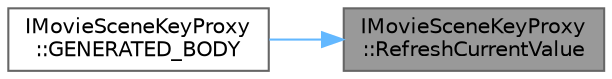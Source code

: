 digraph "IMovieSceneKeyProxy::RefreshCurrentValue"
{
 // INTERACTIVE_SVG=YES
 // LATEX_PDF_SIZE
  bgcolor="transparent";
  edge [fontname=Helvetica,fontsize=10,labelfontname=Helvetica,labelfontsize=10];
  node [fontname=Helvetica,fontsize=10,shape=box,height=0.2,width=0.4];
  rankdir="RL";
  Node1 [id="Node000001",label="IMovieSceneKeyProxy\l::RefreshCurrentValue",height=0.2,width=0.4,color="gray40", fillcolor="grey60", style="filled", fontcolor="black",tooltip="Implementation function that retrieves the underlying key time/value and applies then to the specifie..."];
  Node1 -> Node2 [id="edge1_Node000001_Node000002",dir="back",color="steelblue1",style="solid",tooltip=" "];
  Node2 [id="Node000002",label="IMovieSceneKeyProxy\l::GENERATED_BODY",height=0.2,width=0.4,color="grey40", fillcolor="white", style="filled",URL="$da/dd7/classIMovieSceneKeyProxy.html#af0449f04ea08a0702e05e711e17721f6",tooltip="To be called by the edit interface to update this instance's properties with the underlying raw data."];
}
